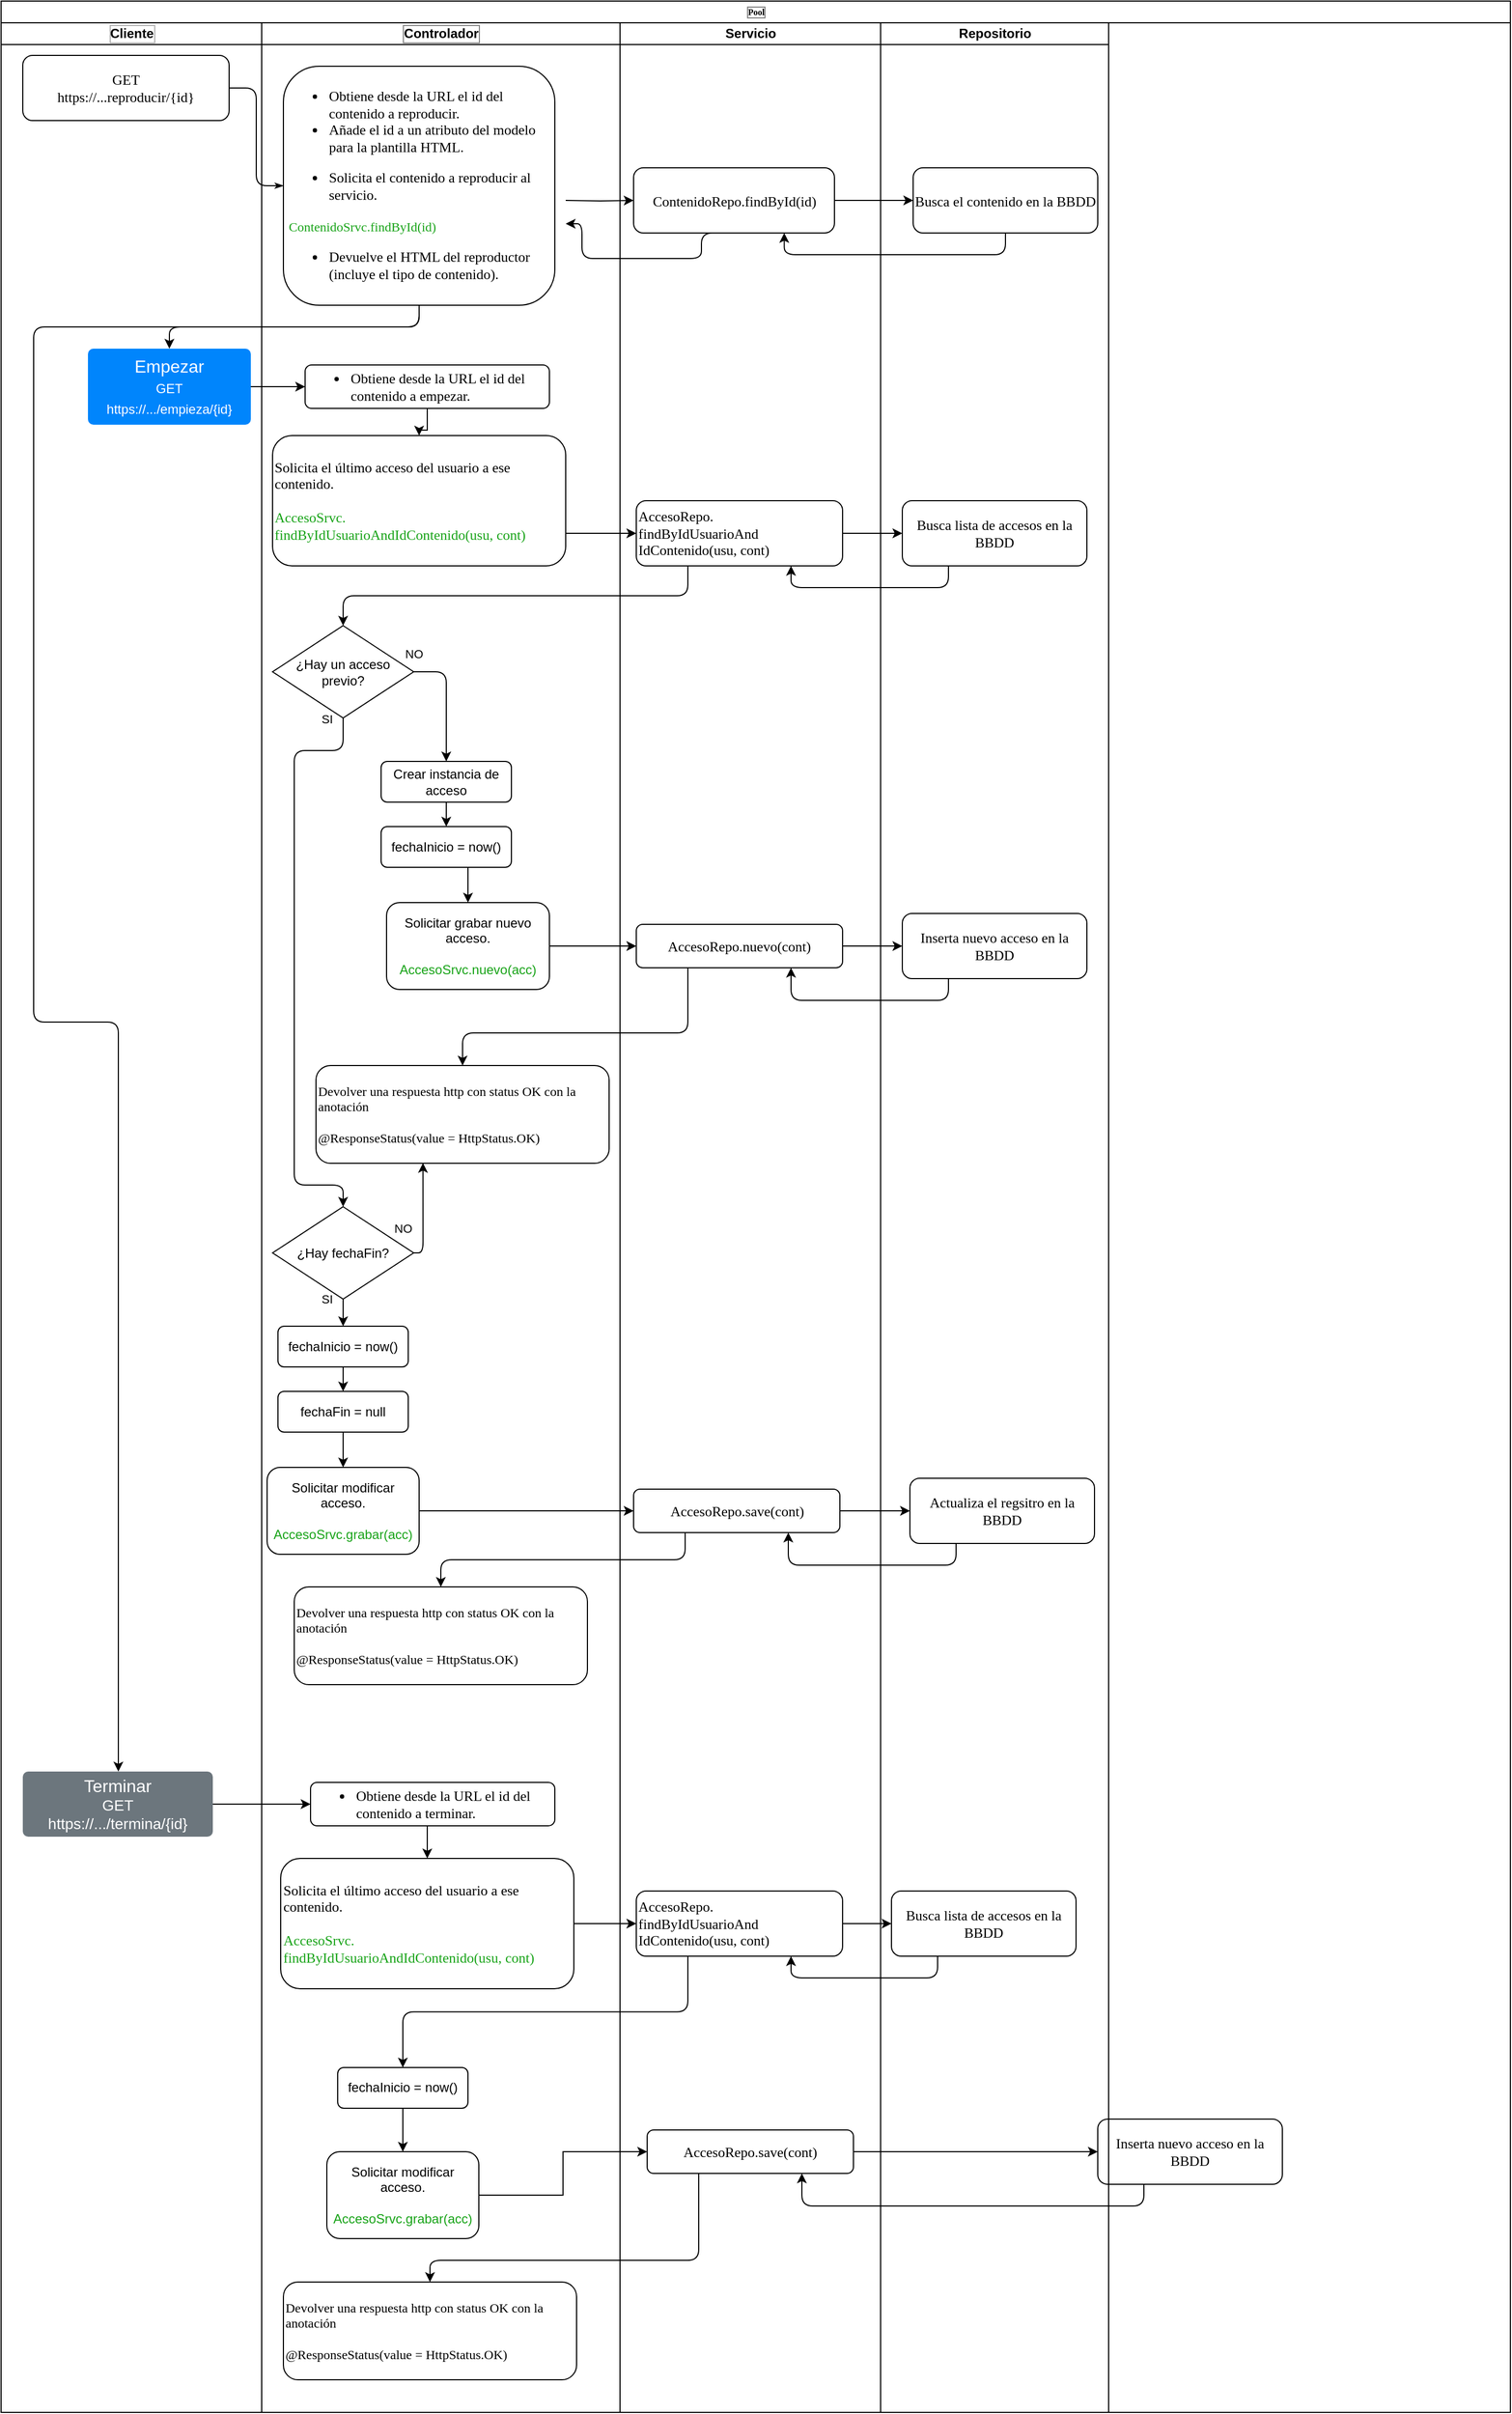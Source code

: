 <mxfile version="21.1.2" type="device">
  <diagram name="Page-1" id="74e2e168-ea6b-b213-b513-2b3c1d86103e">
    <mxGraphModel dx="1128" dy="682" grid="1" gridSize="10" guides="1" tooltips="1" connect="1" arrows="1" fold="1" page="1" pageScale="1" pageWidth="827" pageHeight="1169" background="none" math="0" shadow="0">
      <root>
        <mxCell id="0" />
        <mxCell id="1" parent="0" />
        <mxCell id="77e6c97f196da883-1" value="Pool" style="swimlane;html=1;childLayout=stackLayout;startSize=20;rounded=0;shadow=0;labelBackgroundColor=none;strokeWidth=1;fontFamily=Verdana;fontSize=8;align=center;labelBorderColor=#828282;" parent="1" vertex="1">
          <mxGeometry x="10" y="10" width="1390" height="2220" as="geometry" />
        </mxCell>
        <mxCell id="77e6c97f196da883-2" value="Cliente" style="swimlane;html=1;startSize=20;labelBorderColor=#B0B0B0;" parent="77e6c97f196da883-1" vertex="1">
          <mxGeometry y="20" width="240" height="2200" as="geometry" />
        </mxCell>
        <mxCell id="77e6c97f196da883-8" value="GET&lt;br style=&quot;font-size: 13px;&quot;&gt;https://...reproducir/{id}" style="rounded=1;whiteSpace=wrap;html=1;shadow=0;labelBackgroundColor=none;strokeWidth=1;fontFamily=Verdana;fontSize=13;align=center;" parent="77e6c97f196da883-2" vertex="1">
          <mxGeometry x="20" y="30" width="190" height="60" as="geometry" />
        </mxCell>
        <mxCell id="ph9zW6FhRn_6PQj2Cb-v-3" value="Empezar&lt;br&gt;&lt;font style=&quot;font-size: 12px;&quot;&gt;GET https://.../empieza/{id}&lt;/font&gt;" style="html=1;shadow=0;dashed=0;shape=mxgraph.bootstrap.rrect;rSize=5;strokeColor=none;strokeWidth=1;fillColor=#0085FC;fontColor=#FFFFFF;whiteSpace=wrap;align=center;verticalAlign=middle;spacingLeft=0;fontStyle=0;fontSize=16;spacing=5;" vertex="1" parent="77e6c97f196da883-2">
          <mxGeometry x="80" y="300" width="150" height="70" as="geometry" />
        </mxCell>
        <mxCell id="ph9zW6FhRn_6PQj2Cb-v-4" value="&lt;font style=&quot;font-size: 16px;&quot;&gt;Terminar&lt;/font&gt;&lt;br&gt;GET&lt;br&gt;https://.../termina/{id}" style="html=1;shadow=0;dashed=0;shape=mxgraph.bootstrap.rrect;rSize=5;strokeColor=none;strokeWidth=1;fillColor=#6C767D;fontColor=#FFFFFF;whiteSpace=wrap;align=center;verticalAlign=middle;spacingLeft=0;fontStyle=0;fontSize=14;spacing=5;" vertex="1" parent="77e6c97f196da883-2">
          <mxGeometry x="20" y="1610" width="175" height="60" as="geometry" />
        </mxCell>
        <mxCell id="77e6c97f196da883-26" style="edgeStyle=orthogonalEdgeStyle;rounded=1;html=1;labelBackgroundColor=none;startArrow=none;startFill=0;startSize=5;endArrow=classicThin;endFill=1;endSize=5;jettySize=auto;orthogonalLoop=1;strokeWidth=1;fontFamily=Verdana;fontSize=13;" parent="77e6c97f196da883-1" source="77e6c97f196da883-8" target="77e6c97f196da883-11" edge="1">
          <mxGeometry relative="1" as="geometry" />
        </mxCell>
        <mxCell id="77e6c97f196da883-3" value="Controlador" style="swimlane;html=1;startSize=20;labelBorderColor=#858585;" parent="77e6c97f196da883-1" vertex="1">
          <mxGeometry x="240" y="20" width="330" height="2200" as="geometry" />
        </mxCell>
        <mxCell id="77e6c97f196da883-11" value="&lt;ul&gt;&lt;li&gt;Obtiene desde la URL el id del contenido a reproducir.&lt;/li&gt;&lt;li&gt;Añade el id a un atributo del modelo para la plantilla HTML.&lt;/li&gt;&lt;/ul&gt;&lt;div&gt;&lt;/div&gt;&lt;ul style=&quot;border-color: var(--border-color);&quot;&gt;&lt;li style=&quot;border-color: var(--border-color);&quot;&gt;Solicita el contenido a reproducir al servicio.&lt;/li&gt;&lt;/ul&gt;&lt;font style=&quot;border-color: var(--border-color); font-size: 12px; text-align: center;&quot; face=&quot;Verdana&quot;&gt;&lt;font style=&quot;border-color: var(--border-color);&quot; color=&quot;#17a317&quot;&gt;&lt;span style=&quot;white-space: pre;&quot;&gt;	&lt;/span&gt;ContenidoSrvc.findById(id)&lt;/font&gt;&lt;/font&gt;&lt;br&gt;&lt;ul&gt;&lt;li&gt;Devuelve el HTML del reproductor (incluye el tipo de contenido).&lt;/li&gt;&lt;/ul&gt;" style="rounded=1;whiteSpace=wrap;html=1;shadow=0;labelBackgroundColor=none;strokeWidth=1;fontFamily=Verdana;fontSize=13;align=left;verticalAlign=top;labelPosition=center;verticalLabelPosition=middle;spacing=2;" parent="77e6c97f196da883-3" vertex="1">
          <mxGeometry x="20" y="40" width="250" height="220" as="geometry" />
        </mxCell>
        <mxCell id="ph9zW6FhRn_6PQj2Cb-v-15" value="" style="edgeStyle=orthogonalEdgeStyle;rounded=0;orthogonalLoop=1;jettySize=auto;html=1;" edge="1" parent="77e6c97f196da883-3" source="77e6c97f196da883-9" target="ph9zW6FhRn_6PQj2Cb-v-14">
          <mxGeometry relative="1" as="geometry" />
        </mxCell>
        <mxCell id="77e6c97f196da883-9" value="&lt;div style=&quot;&quot;&gt;&lt;ul&gt;&lt;li style=&quot;&quot;&gt;&lt;span style=&quot;background-color: initial;&quot;&gt;Obtiene desde la URL el id del contenido a empezar.&lt;/span&gt;&lt;/li&gt;&lt;/ul&gt;&lt;/div&gt;" style="rounded=1;whiteSpace=wrap;html=1;shadow=0;labelBackgroundColor=none;strokeWidth=1;fontFamily=Verdana;fontSize=13;align=left;" parent="77e6c97f196da883-3" vertex="1">
          <mxGeometry x="40" y="315" width="225" height="40" as="geometry" />
        </mxCell>
        <mxCell id="ph9zW6FhRn_6PQj2Cb-v-14" value="Solicita el último acceso del usuario a ese contenido.&lt;br&gt;&lt;br&gt;&lt;div style=&quot;&quot;&gt;&lt;span style=&quot;background-color: initial;&quot;&gt;&lt;font color=&quot;#17a317&quot;&gt;AccesoSrvc.&lt;/font&gt;&lt;/span&gt;&lt;/div&gt;&lt;div style=&quot;&quot;&gt;&lt;span style=&quot;background-color: initial;&quot;&gt;&lt;font color=&quot;#17a317&quot;&gt;findByIdUsuarioAndIdContenido(usu, cont)&lt;/font&gt;&lt;/span&gt;&lt;/div&gt;" style="whiteSpace=wrap;html=1;fontSize=13;fontFamily=Verdana;rounded=1;shadow=0;labelBackgroundColor=none;strokeWidth=1;align=left;" vertex="1" parent="77e6c97f196da883-3">
          <mxGeometry x="10" y="380" width="270" height="120" as="geometry" />
        </mxCell>
        <mxCell id="ph9zW6FhRn_6PQj2Cb-v-26" value="NO" style="edgeStyle=orthogonalEdgeStyle;rounded=1;orthogonalLoop=1;jettySize=auto;html=1;entryX=0.5;entryY=0;entryDx=0;entryDy=0;exitX=1;exitY=0.5;exitDx=0;exitDy=0;" edge="1" parent="77e6c97f196da883-3" source="ph9zW6FhRn_6PQj2Cb-v-23" target="ph9zW6FhRn_6PQj2Cb-v-25">
          <mxGeometry x="-1" y="18" relative="1" as="geometry">
            <mxPoint x="30" y="650" as="sourcePoint" />
            <mxPoint y="1" as="offset" />
          </mxGeometry>
        </mxCell>
        <mxCell id="ph9zW6FhRn_6PQj2Cb-v-42" style="edgeStyle=orthogonalEdgeStyle;rounded=1;orthogonalLoop=1;jettySize=auto;html=1;exitX=0.5;exitY=1;exitDx=0;exitDy=0;entryX=0.5;entryY=0;entryDx=0;entryDy=0;" edge="1" parent="77e6c97f196da883-3" source="ph9zW6FhRn_6PQj2Cb-v-23" target="ph9zW6FhRn_6PQj2Cb-v-41">
          <mxGeometry relative="1" as="geometry">
            <Array as="points">
              <mxPoint x="75" y="670" />
              <mxPoint x="30" y="670" />
              <mxPoint x="30" y="1070" />
              <mxPoint x="75" y="1070" />
            </Array>
          </mxGeometry>
        </mxCell>
        <mxCell id="ph9zW6FhRn_6PQj2Cb-v-44" value="SI" style="edgeLabel;html=1;align=center;verticalAlign=middle;resizable=0;points=[];" vertex="1" connectable="0" parent="ph9zW6FhRn_6PQj2Cb-v-42">
          <mxGeometry x="-0.576" relative="1" as="geometry">
            <mxPoint x="30" y="-69" as="offset" />
          </mxGeometry>
        </mxCell>
        <mxCell id="ph9zW6FhRn_6PQj2Cb-v-23" value="¿Hay un acceso&lt;br&gt;previo?" style="rhombus;whiteSpace=wrap;html=1;" vertex="1" parent="77e6c97f196da883-3">
          <mxGeometry x="10" y="555" width="130" height="85" as="geometry" />
        </mxCell>
        <mxCell id="ph9zW6FhRn_6PQj2Cb-v-28" style="edgeStyle=orthogonalEdgeStyle;rounded=0;orthogonalLoop=1;jettySize=auto;html=1;exitX=0.5;exitY=1;exitDx=0;exitDy=0;entryX=0.5;entryY=0;entryDx=0;entryDy=0;" edge="1" parent="77e6c97f196da883-3" source="ph9zW6FhRn_6PQj2Cb-v-25" target="ph9zW6FhRn_6PQj2Cb-v-27">
          <mxGeometry relative="1" as="geometry" />
        </mxCell>
        <mxCell id="ph9zW6FhRn_6PQj2Cb-v-25" value="Crear instancia de acceso" style="rounded=1;whiteSpace=wrap;html=1;align=center;" vertex="1" parent="77e6c97f196da883-3">
          <mxGeometry x="110" y="680" width="120" height="37.5" as="geometry" />
        </mxCell>
        <mxCell id="ph9zW6FhRn_6PQj2Cb-v-30" style="edgeStyle=orthogonalEdgeStyle;rounded=0;orthogonalLoop=1;jettySize=auto;html=1;exitX=0.5;exitY=1;exitDx=0;exitDy=0;entryX=0.5;entryY=0;entryDx=0;entryDy=0;" edge="1" parent="77e6c97f196da883-3" source="ph9zW6FhRn_6PQj2Cb-v-27" target="ph9zW6FhRn_6PQj2Cb-v-29">
          <mxGeometry relative="1" as="geometry" />
        </mxCell>
        <mxCell id="ph9zW6FhRn_6PQj2Cb-v-27" value="fechaInicio = now()" style="rounded=1;whiteSpace=wrap;html=1;" vertex="1" parent="77e6c97f196da883-3">
          <mxGeometry x="110" y="740" width="120" height="37.5" as="geometry" />
        </mxCell>
        <mxCell id="ph9zW6FhRn_6PQj2Cb-v-29" value="Solicitar grabar nuevo acceso.&lt;br&gt;&lt;br&gt;&lt;font color=&quot;#17a317&quot;&gt;AccesoSrvc.nuevo(acc)&lt;/font&gt;" style="rounded=1;whiteSpace=wrap;html=1;" vertex="1" parent="77e6c97f196da883-3">
          <mxGeometry x="115" y="810" width="150" height="80" as="geometry" />
        </mxCell>
        <mxCell id="ph9zW6FhRn_6PQj2Cb-v-37" value="Devolver una respuesta http con status OK con la anotación&#xa;&#xa;@ResponseStatus(value = HttpStatus.OK)" style="rounded=1;shadow=0;labelBackgroundColor=none;strokeWidth=1;fontFamily=Verdana;fontSize=12;align=left;whiteSpace=wrap;fontColor=#000000;" vertex="1" parent="77e6c97f196da883-3">
          <mxGeometry x="50" y="960" width="270" height="90" as="geometry" />
        </mxCell>
        <mxCell id="ph9zW6FhRn_6PQj2Cb-v-43" value="NO" style="edgeStyle=orthogonalEdgeStyle;rounded=1;orthogonalLoop=1;jettySize=auto;html=1;exitX=1;exitY=0.5;exitDx=0;exitDy=0;entryX=0.365;entryY=0.997;entryDx=0;entryDy=0;entryPerimeter=0;" edge="1" parent="77e6c97f196da883-3" source="ph9zW6FhRn_6PQj2Cb-v-41" target="ph9zW6FhRn_6PQj2Cb-v-37">
          <mxGeometry x="-0.319" y="19" relative="1" as="geometry">
            <Array as="points">
              <mxPoint x="149" y="1133" />
            </Array>
            <mxPoint as="offset" />
          </mxGeometry>
        </mxCell>
        <mxCell id="ph9zW6FhRn_6PQj2Cb-v-48" value="SI" style="edgeStyle=orthogonalEdgeStyle;rounded=0;orthogonalLoop=1;jettySize=auto;html=1;exitX=0.5;exitY=1;exitDx=0;exitDy=0;entryX=0.5;entryY=0;entryDx=0;entryDy=0;" edge="1" parent="77e6c97f196da883-3" source="ph9zW6FhRn_6PQj2Cb-v-41" target="ph9zW6FhRn_6PQj2Cb-v-45">
          <mxGeometry x="-1" y="-15" relative="1" as="geometry">
            <mxPoint as="offset" />
          </mxGeometry>
        </mxCell>
        <mxCell id="ph9zW6FhRn_6PQj2Cb-v-41" value="¿Hay fechaFin?" style="rhombus;whiteSpace=wrap;html=1;" vertex="1" parent="77e6c97f196da883-3">
          <mxGeometry x="10" y="1090" width="130" height="85" as="geometry" />
        </mxCell>
        <mxCell id="ph9zW6FhRn_6PQj2Cb-v-49" style="edgeStyle=orthogonalEdgeStyle;rounded=0;orthogonalLoop=1;jettySize=auto;html=1;exitX=0.5;exitY=1;exitDx=0;exitDy=0;entryX=0.5;entryY=0;entryDx=0;entryDy=0;" edge="1" parent="77e6c97f196da883-3" source="ph9zW6FhRn_6PQj2Cb-v-45" target="ph9zW6FhRn_6PQj2Cb-v-46">
          <mxGeometry relative="1" as="geometry" />
        </mxCell>
        <mxCell id="ph9zW6FhRn_6PQj2Cb-v-45" value="fechaInicio = now()" style="rounded=1;whiteSpace=wrap;html=1;" vertex="1" parent="77e6c97f196da883-3">
          <mxGeometry x="15" y="1200" width="120" height="37.5" as="geometry" />
        </mxCell>
        <mxCell id="ph9zW6FhRn_6PQj2Cb-v-50" style="edgeStyle=orthogonalEdgeStyle;rounded=0;orthogonalLoop=1;jettySize=auto;html=1;exitX=0.5;exitY=1;exitDx=0;exitDy=0;" edge="1" parent="77e6c97f196da883-3" source="ph9zW6FhRn_6PQj2Cb-v-46" target="ph9zW6FhRn_6PQj2Cb-v-47">
          <mxGeometry relative="1" as="geometry" />
        </mxCell>
        <mxCell id="ph9zW6FhRn_6PQj2Cb-v-46" value="fechaFin = null" style="rounded=1;whiteSpace=wrap;html=1;" vertex="1" parent="77e6c97f196da883-3">
          <mxGeometry x="15" y="1260" width="120" height="37.5" as="geometry" />
        </mxCell>
        <mxCell id="ph9zW6FhRn_6PQj2Cb-v-47" value="Solicitar modificar acceso.&lt;br&gt;&lt;br&gt;&lt;font color=&quot;#17a317&quot;&gt;AccesoSrvc.grabar(acc)&lt;/font&gt;" style="rounded=1;whiteSpace=wrap;html=1;" vertex="1" parent="77e6c97f196da883-3">
          <mxGeometry x="5" y="1330" width="140" height="80" as="geometry" />
        </mxCell>
        <mxCell id="ph9zW6FhRn_6PQj2Cb-v-56" value="Devolver una respuesta http con status OK con la anotación&#xa;&#xa;@ResponseStatus(value = HttpStatus.OK)" style="rounded=1;shadow=0;labelBackgroundColor=none;strokeWidth=1;fontFamily=Verdana;fontSize=12;align=left;whiteSpace=wrap;fontColor=#000000;" vertex="1" parent="77e6c97f196da883-3">
          <mxGeometry x="30" y="1440" width="270" height="90" as="geometry" />
        </mxCell>
        <mxCell id="ph9zW6FhRn_6PQj2Cb-v-74" style="edgeStyle=orthogonalEdgeStyle;rounded=0;orthogonalLoop=1;jettySize=auto;html=1;exitX=0.5;exitY=1;exitDx=0;exitDy=0;entryX=0.5;entryY=0;entryDx=0;entryDy=0;" edge="1" parent="77e6c97f196da883-3" source="ph9zW6FhRn_6PQj2Cb-v-59" target="ph9zW6FhRn_6PQj2Cb-v-60">
          <mxGeometry relative="1" as="geometry" />
        </mxCell>
        <mxCell id="ph9zW6FhRn_6PQj2Cb-v-59" value="&lt;div style=&quot;&quot;&gt;&lt;ul&gt;&lt;li style=&quot;&quot;&gt;&lt;span style=&quot;background-color: initial;&quot;&gt;Obtiene desde la URL el id del contenido a terminar.&lt;/span&gt;&lt;/li&gt;&lt;/ul&gt;&lt;/div&gt;" style="rounded=1;whiteSpace=wrap;html=1;shadow=0;labelBackgroundColor=none;strokeWidth=1;fontFamily=Verdana;fontSize=13;align=left;" vertex="1" parent="77e6c97f196da883-3">
          <mxGeometry x="45" y="1620" width="225" height="40" as="geometry" />
        </mxCell>
        <mxCell id="ph9zW6FhRn_6PQj2Cb-v-60" value="Solicita el último acceso del usuario a ese contenido.&lt;br&gt;&lt;br&gt;&lt;div style=&quot;&quot;&gt;&lt;span style=&quot;background-color: initial;&quot;&gt;&lt;font color=&quot;#17a317&quot;&gt;AccesoSrvc.&lt;/font&gt;&lt;/span&gt;&lt;/div&gt;&lt;div style=&quot;&quot;&gt;&lt;span style=&quot;background-color: initial;&quot;&gt;&lt;font color=&quot;#17a317&quot;&gt;findByIdUsuarioAndIdContenido(usu, cont)&lt;/font&gt;&lt;/span&gt;&lt;/div&gt;" style="whiteSpace=wrap;html=1;fontSize=13;fontFamily=Verdana;rounded=1;shadow=0;labelBackgroundColor=none;strokeWidth=1;align=left;" vertex="1" parent="77e6c97f196da883-3">
          <mxGeometry x="17.5" y="1690" width="270" height="120" as="geometry" />
        </mxCell>
        <mxCell id="ph9zW6FhRn_6PQj2Cb-v-66" value="fechaInicio = now()" style="rounded=1;whiteSpace=wrap;html=1;" vertex="1" parent="77e6c97f196da883-3">
          <mxGeometry x="70" y="1882.5" width="120" height="37.5" as="geometry" />
        </mxCell>
        <mxCell id="ph9zW6FhRn_6PQj2Cb-v-65" style="edgeStyle=orthogonalEdgeStyle;rounded=0;orthogonalLoop=1;jettySize=auto;html=1;exitX=0.5;exitY=1;exitDx=0;exitDy=0;entryX=0.5;entryY=0;entryDx=0;entryDy=0;" edge="1" parent="77e6c97f196da883-3" source="ph9zW6FhRn_6PQj2Cb-v-66" target="ph9zW6FhRn_6PQj2Cb-v-77">
          <mxGeometry relative="1" as="geometry">
            <mxPoint x="130" y="1960" as="targetPoint" />
          </mxGeometry>
        </mxCell>
        <mxCell id="ph9zW6FhRn_6PQj2Cb-v-77" value="Solicitar modificar acceso.&lt;br&gt;&lt;br&gt;&lt;font color=&quot;#17a317&quot;&gt;AccesoSrvc.grabar(acc)&lt;/font&gt;" style="rounded=1;whiteSpace=wrap;html=1;" vertex="1" parent="77e6c97f196da883-3">
          <mxGeometry x="60" y="1960" width="140" height="80" as="geometry" />
        </mxCell>
        <mxCell id="ph9zW6FhRn_6PQj2Cb-v-78" value="Devolver una respuesta http con status OK con la anotación&#xa;&#xa;@ResponseStatus(value = HttpStatus.OK)" style="rounded=1;shadow=0;labelBackgroundColor=none;strokeWidth=1;fontFamily=Verdana;fontSize=12;align=left;whiteSpace=wrap;fontColor=#000000;" vertex="1" parent="77e6c97f196da883-3">
          <mxGeometry x="20" y="2080" width="270" height="90" as="geometry" />
        </mxCell>
        <mxCell id="ph9zW6FhRn_6PQj2Cb-v-2" style="edgeStyle=orthogonalEdgeStyle;rounded=1;orthogonalLoop=1;jettySize=auto;html=1;exitX=0.5;exitY=1;exitDx=0;exitDy=0;" edge="1" parent="77e6c97f196da883-1" source="77e6c97f196da883-11" target="ph9zW6FhRn_6PQj2Cb-v-3">
          <mxGeometry relative="1" as="geometry" />
        </mxCell>
        <mxCell id="ph9zW6FhRn_6PQj2Cb-v-9" style="edgeStyle=orthogonalEdgeStyle;rounded=0;orthogonalLoop=1;jettySize=auto;html=1;exitX=1;exitY=0.5;exitDx=0;exitDy=0;entryX=0;entryY=0.5;entryDx=0;entryDy=0;" edge="1" parent="77e6c97f196da883-1" source="77e6c97f196da883-12" target="77e6c97f196da883-15">
          <mxGeometry relative="1" as="geometry" />
        </mxCell>
        <mxCell id="ph9zW6FhRn_6PQj2Cb-v-10" style="edgeStyle=orthogonalEdgeStyle;rounded=1;orthogonalLoop=1;jettySize=auto;html=1;exitX=0.5;exitY=1;exitDx=0;exitDy=0;entryX=0.75;entryY=1;entryDx=0;entryDy=0;" edge="1" parent="77e6c97f196da883-1" source="77e6c97f196da883-15" target="77e6c97f196da883-12">
          <mxGeometry relative="1" as="geometry" />
        </mxCell>
        <mxCell id="ph9zW6FhRn_6PQj2Cb-v-12" style="edgeStyle=orthogonalEdgeStyle;rounded=1;orthogonalLoop=1;jettySize=auto;html=1;exitX=0.5;exitY=1;exitDx=0;exitDy=0;" edge="1" parent="77e6c97f196da883-1" source="77e6c97f196da883-12">
          <mxGeometry relative="1" as="geometry">
            <mxPoint x="725" y="227" as="sourcePoint" />
            <mxPoint x="520" y="205" as="targetPoint" />
            <Array as="points">
              <mxPoint x="645" y="237" />
              <mxPoint x="535" y="237" />
              <mxPoint x="535" y="205" />
            </Array>
          </mxGeometry>
        </mxCell>
        <mxCell id="ph9zW6FhRn_6PQj2Cb-v-13" style="edgeStyle=orthogonalEdgeStyle;rounded=0;orthogonalLoop=1;jettySize=auto;html=1;exitX=1;exitY=0.5;exitDx=0;exitDy=0;entryX=0;entryY=0.5;entryDx=0;entryDy=0;" edge="1" parent="77e6c97f196da883-1" target="77e6c97f196da883-12">
          <mxGeometry relative="1" as="geometry">
            <mxPoint x="520" y="183.5" as="sourcePoint" />
          </mxGeometry>
        </mxCell>
        <mxCell id="ph9zW6FhRn_6PQj2Cb-v-16" style="edgeStyle=orthogonalEdgeStyle;rounded=0;orthogonalLoop=1;jettySize=auto;html=1;entryX=0;entryY=0.5;entryDx=0;entryDy=0;" edge="1" parent="77e6c97f196da883-1" source="ph9zW6FhRn_6PQj2Cb-v-3" target="77e6c97f196da883-9">
          <mxGeometry relative="1" as="geometry" />
        </mxCell>
        <mxCell id="ph9zW6FhRn_6PQj2Cb-v-20" style="edgeStyle=orthogonalEdgeStyle;rounded=0;orthogonalLoop=1;jettySize=auto;html=1;exitX=1;exitY=0.75;exitDx=0;exitDy=0;entryX=0;entryY=0.5;entryDx=0;entryDy=0;" edge="1" parent="77e6c97f196da883-1" source="ph9zW6FhRn_6PQj2Cb-v-14" target="ph9zW6FhRn_6PQj2Cb-v-17">
          <mxGeometry relative="1" as="geometry" />
        </mxCell>
        <mxCell id="ph9zW6FhRn_6PQj2Cb-v-21" style="edgeStyle=orthogonalEdgeStyle;rounded=0;orthogonalLoop=1;jettySize=auto;html=1;exitX=1;exitY=0.5;exitDx=0;exitDy=0;entryX=0;entryY=0.5;entryDx=0;entryDy=0;" edge="1" parent="77e6c97f196da883-1" source="ph9zW6FhRn_6PQj2Cb-v-17" target="ph9zW6FhRn_6PQj2Cb-v-18">
          <mxGeometry relative="1" as="geometry" />
        </mxCell>
        <mxCell id="ph9zW6FhRn_6PQj2Cb-v-22" style="edgeStyle=orthogonalEdgeStyle;rounded=1;orthogonalLoop=1;jettySize=auto;html=1;exitX=0.25;exitY=1;exitDx=0;exitDy=0;entryX=0.75;entryY=1;entryDx=0;entryDy=0;" edge="1" parent="77e6c97f196da883-1" source="ph9zW6FhRn_6PQj2Cb-v-18" target="ph9zW6FhRn_6PQj2Cb-v-17">
          <mxGeometry relative="1" as="geometry" />
        </mxCell>
        <mxCell id="ph9zW6FhRn_6PQj2Cb-v-24" style="edgeStyle=orthogonalEdgeStyle;rounded=1;orthogonalLoop=1;jettySize=auto;html=1;exitX=0.25;exitY=1;exitDx=0;exitDy=0;entryX=0.5;entryY=0;entryDx=0;entryDy=0;" edge="1" parent="77e6c97f196da883-1" source="ph9zW6FhRn_6PQj2Cb-v-17" target="ph9zW6FhRn_6PQj2Cb-v-23">
          <mxGeometry relative="1" as="geometry" />
        </mxCell>
        <mxCell id="ph9zW6FhRn_6PQj2Cb-v-34" style="edgeStyle=orthogonalEdgeStyle;rounded=0;orthogonalLoop=1;jettySize=auto;html=1;exitX=1;exitY=0.5;exitDx=0;exitDy=0;entryX=0;entryY=0.5;entryDx=0;entryDy=0;" edge="1" parent="77e6c97f196da883-1" source="ph9zW6FhRn_6PQj2Cb-v-29" target="ph9zW6FhRn_6PQj2Cb-v-32">
          <mxGeometry relative="1" as="geometry" />
        </mxCell>
        <mxCell id="ph9zW6FhRn_6PQj2Cb-v-35" style="edgeStyle=orthogonalEdgeStyle;rounded=0;orthogonalLoop=1;jettySize=auto;html=1;exitX=1;exitY=0.5;exitDx=0;exitDy=0;entryX=0;entryY=0.5;entryDx=0;entryDy=0;" edge="1" parent="77e6c97f196da883-1" source="ph9zW6FhRn_6PQj2Cb-v-32" target="ph9zW6FhRn_6PQj2Cb-v-33">
          <mxGeometry relative="1" as="geometry" />
        </mxCell>
        <mxCell id="ph9zW6FhRn_6PQj2Cb-v-36" style="edgeStyle=orthogonalEdgeStyle;rounded=1;orthogonalLoop=1;jettySize=auto;html=1;exitX=0.25;exitY=1;exitDx=0;exitDy=0;entryX=0.75;entryY=1;entryDx=0;entryDy=0;" edge="1" parent="77e6c97f196da883-1" source="ph9zW6FhRn_6PQj2Cb-v-33" target="ph9zW6FhRn_6PQj2Cb-v-32">
          <mxGeometry relative="1" as="geometry" />
        </mxCell>
        <mxCell id="ph9zW6FhRn_6PQj2Cb-v-39" style="edgeStyle=orthogonalEdgeStyle;rounded=1;orthogonalLoop=1;jettySize=auto;html=1;exitX=0.25;exitY=1;exitDx=0;exitDy=0;entryX=0.5;entryY=0;entryDx=0;entryDy=0;" edge="1" parent="77e6c97f196da883-1" source="ph9zW6FhRn_6PQj2Cb-v-32" target="ph9zW6FhRn_6PQj2Cb-v-37">
          <mxGeometry relative="1" as="geometry">
            <Array as="points">
              <mxPoint x="633" y="950" />
              <mxPoint x="425" y="950" />
            </Array>
          </mxGeometry>
        </mxCell>
        <mxCell id="77e6c97f196da883-4" value="Servicio" style="swimlane;html=1;startSize=20;" parent="77e6c97f196da883-1" vertex="1">
          <mxGeometry x="570" y="20" width="240" height="2200" as="geometry" />
        </mxCell>
        <mxCell id="77e6c97f196da883-12" value="ContenidoRepo.findById(id)" style="rounded=1;whiteSpace=wrap;html=1;shadow=0;labelBackgroundColor=none;strokeWidth=1;fontFamily=Verdana;fontSize=13;align=center;" parent="77e6c97f196da883-4" vertex="1">
          <mxGeometry x="12.5" y="133.5" width="185" height="60" as="geometry" />
        </mxCell>
        <mxCell id="ph9zW6FhRn_6PQj2Cb-v-17" value="AccesoRepo.&lt;br&gt;findByIdUsuarioAnd&lt;br&gt;IdContenido(usu, cont)" style="rounded=1;whiteSpace=wrap;html=1;shadow=0;labelBackgroundColor=none;strokeWidth=1;fontFamily=Verdana;fontSize=13;align=left;" vertex="1" parent="77e6c97f196da883-4">
          <mxGeometry x="15" y="440" width="190" height="60" as="geometry" />
        </mxCell>
        <mxCell id="ph9zW6FhRn_6PQj2Cb-v-32" value="AccesoRepo.nuevo(cont)" style="rounded=1;whiteSpace=wrap;html=1;shadow=0;labelBackgroundColor=none;strokeWidth=1;fontFamily=Verdana;fontSize=13;align=center;" vertex="1" parent="77e6c97f196da883-4">
          <mxGeometry x="15" y="830" width="190" height="40" as="geometry" />
        </mxCell>
        <mxCell id="ph9zW6FhRn_6PQj2Cb-v-51" value="AccesoRepo.save(cont)" style="rounded=1;whiteSpace=wrap;html=1;shadow=0;labelBackgroundColor=none;strokeWidth=1;fontFamily=Verdana;fontSize=13;align=center;" vertex="1" parent="77e6c97f196da883-4">
          <mxGeometry x="12.5" y="1350" width="190" height="40" as="geometry" />
        </mxCell>
        <mxCell id="ph9zW6FhRn_6PQj2Cb-v-61" value="AccesoRepo.&lt;br&gt;findByIdUsuarioAnd&lt;br&gt;IdContenido(usu, cont)" style="rounded=1;whiteSpace=wrap;html=1;shadow=0;labelBackgroundColor=none;strokeWidth=1;fontFamily=Verdana;fontSize=13;align=left;" vertex="1" parent="77e6c97f196da883-4">
          <mxGeometry x="15" y="1720" width="190" height="60" as="geometry" />
        </mxCell>
        <mxCell id="ph9zW6FhRn_6PQj2Cb-v-68" value="AccesoRepo.save(cont)" style="rounded=1;whiteSpace=wrap;html=1;shadow=0;labelBackgroundColor=none;strokeWidth=1;fontFamily=Verdana;fontSize=13;align=center;" vertex="1" parent="77e6c97f196da883-4">
          <mxGeometry x="25" y="1940" width="190" height="40" as="geometry" />
        </mxCell>
        <mxCell id="ph9zW6FhRn_6PQj2Cb-v-70" style="edgeStyle=orthogonalEdgeStyle;rounded=0;orthogonalLoop=1;jettySize=auto;html=1;exitX=1;exitY=0.5;exitDx=0;exitDy=0;entryX=0;entryY=0.5;entryDx=0;entryDy=0;" edge="1" parent="77e6c97f196da883-4" source="ph9zW6FhRn_6PQj2Cb-v-68" target="ph9zW6FhRn_6PQj2Cb-v-72">
          <mxGeometry relative="1" as="geometry" />
        </mxCell>
        <mxCell id="ph9zW6FhRn_6PQj2Cb-v-71" style="edgeStyle=orthogonalEdgeStyle;rounded=1;orthogonalLoop=1;jettySize=auto;html=1;exitX=0.25;exitY=1;exitDx=0;exitDy=0;entryX=0.75;entryY=1;entryDx=0;entryDy=0;" edge="1" parent="77e6c97f196da883-4" source="ph9zW6FhRn_6PQj2Cb-v-72" target="ph9zW6FhRn_6PQj2Cb-v-68">
          <mxGeometry relative="1" as="geometry" />
        </mxCell>
        <mxCell id="ph9zW6FhRn_6PQj2Cb-v-72" value="Inserta nuevo acceso en la BBDD" style="rounded=1;whiteSpace=wrap;html=1;shadow=0;labelBackgroundColor=none;strokeWidth=1;fontFamily=Verdana;fontSize=13;align=center;" vertex="1" parent="77e6c97f196da883-4">
          <mxGeometry x="440" y="1930" width="170" height="60" as="geometry" />
        </mxCell>
        <mxCell id="77e6c97f196da883-5" value="Repositorio" style="swimlane;html=1;startSize=20;" parent="77e6c97f196da883-1" vertex="1">
          <mxGeometry x="810" y="20" width="210" height="2200" as="geometry" />
        </mxCell>
        <mxCell id="77e6c97f196da883-15" value="Busca el contenido en la BBDD" style="rounded=1;whiteSpace=wrap;html=1;shadow=0;labelBackgroundColor=none;strokeWidth=1;fontFamily=Verdana;fontSize=13;align=center;" parent="77e6c97f196da883-5" vertex="1">
          <mxGeometry x="30" y="133.5" width="170" height="60" as="geometry" />
        </mxCell>
        <mxCell id="ph9zW6FhRn_6PQj2Cb-v-18" value="Busca lista de accesos en la BBDD" style="rounded=1;whiteSpace=wrap;html=1;shadow=0;labelBackgroundColor=none;strokeWidth=1;fontFamily=Verdana;fontSize=13;align=center;" vertex="1" parent="77e6c97f196da883-5">
          <mxGeometry x="20" y="440" width="170" height="60" as="geometry" />
        </mxCell>
        <mxCell id="ph9zW6FhRn_6PQj2Cb-v-33" value="Inserta nuevo acceso en la BBDD" style="rounded=1;whiteSpace=wrap;html=1;shadow=0;labelBackgroundColor=none;strokeWidth=1;fontFamily=Verdana;fontSize=13;align=center;" vertex="1" parent="77e6c97f196da883-5">
          <mxGeometry x="20" y="820" width="170" height="60" as="geometry" />
        </mxCell>
        <mxCell id="ph9zW6FhRn_6PQj2Cb-v-52" value="Actualiza el regsitro en la BBDD" style="rounded=1;whiteSpace=wrap;html=1;shadow=0;labelBackgroundColor=none;strokeWidth=1;fontFamily=Verdana;fontSize=13;align=center;" vertex="1" parent="77e6c97f196da883-5">
          <mxGeometry x="27" y="1340" width="170" height="60" as="geometry" />
        </mxCell>
        <mxCell id="ph9zW6FhRn_6PQj2Cb-v-64" value="Busca lista de accesos en la BBDD" style="rounded=1;whiteSpace=wrap;html=1;shadow=0;labelBackgroundColor=none;strokeWidth=1;fontFamily=Verdana;fontSize=13;align=center;" vertex="1" parent="77e6c97f196da883-5">
          <mxGeometry x="10" y="1720" width="170" height="60" as="geometry" />
        </mxCell>
        <mxCell id="ph9zW6FhRn_6PQj2Cb-v-53" style="edgeStyle=orthogonalEdgeStyle;rounded=0;orthogonalLoop=1;jettySize=auto;html=1;exitX=1;exitY=0.5;exitDx=0;exitDy=0;entryX=0;entryY=0.5;entryDx=0;entryDy=0;" edge="1" parent="77e6c97f196da883-1" source="ph9zW6FhRn_6PQj2Cb-v-47" target="ph9zW6FhRn_6PQj2Cb-v-51">
          <mxGeometry relative="1" as="geometry" />
        </mxCell>
        <mxCell id="ph9zW6FhRn_6PQj2Cb-v-54" style="edgeStyle=orthogonalEdgeStyle;rounded=0;orthogonalLoop=1;jettySize=auto;html=1;exitX=1;exitY=0.5;exitDx=0;exitDy=0;entryX=0;entryY=0.5;entryDx=0;entryDy=0;" edge="1" parent="77e6c97f196da883-1" source="ph9zW6FhRn_6PQj2Cb-v-51" target="ph9zW6FhRn_6PQj2Cb-v-52">
          <mxGeometry relative="1" as="geometry" />
        </mxCell>
        <mxCell id="ph9zW6FhRn_6PQj2Cb-v-55" style="edgeStyle=orthogonalEdgeStyle;rounded=1;orthogonalLoop=1;jettySize=auto;html=1;exitX=0.25;exitY=1;exitDx=0;exitDy=0;entryX=0.75;entryY=1;entryDx=0;entryDy=0;" edge="1" parent="77e6c97f196da883-1" source="ph9zW6FhRn_6PQj2Cb-v-52" target="ph9zW6FhRn_6PQj2Cb-v-51">
          <mxGeometry relative="1" as="geometry" />
        </mxCell>
        <mxCell id="ph9zW6FhRn_6PQj2Cb-v-57" style="edgeStyle=orthogonalEdgeStyle;rounded=1;orthogonalLoop=1;jettySize=auto;html=1;exitX=0.25;exitY=1;exitDx=0;exitDy=0;entryX=0.5;entryY=0;entryDx=0;entryDy=0;" edge="1" parent="77e6c97f196da883-1" source="ph9zW6FhRn_6PQj2Cb-v-51" target="ph9zW6FhRn_6PQj2Cb-v-56">
          <mxGeometry relative="1" as="geometry" />
        </mxCell>
        <mxCell id="ph9zW6FhRn_6PQj2Cb-v-58" style="edgeStyle=orthogonalEdgeStyle;rounded=1;orthogonalLoop=1;jettySize=auto;html=1;exitX=0.5;exitY=1;exitDx=0;exitDy=0;" edge="1" parent="77e6c97f196da883-1" source="77e6c97f196da883-11" target="ph9zW6FhRn_6PQj2Cb-v-4">
          <mxGeometry relative="1" as="geometry">
            <Array as="points">
              <mxPoint x="385" y="300" />
              <mxPoint x="30" y="300" />
              <mxPoint x="30" y="940" />
              <mxPoint x="108" y="940" />
            </Array>
          </mxGeometry>
        </mxCell>
        <mxCell id="ph9zW6FhRn_6PQj2Cb-v-73" style="edgeStyle=orthogonalEdgeStyle;rounded=0;orthogonalLoop=1;jettySize=auto;html=1;entryX=0;entryY=0.5;entryDx=0;entryDy=0;" edge="1" parent="77e6c97f196da883-1" source="ph9zW6FhRn_6PQj2Cb-v-4" target="ph9zW6FhRn_6PQj2Cb-v-59">
          <mxGeometry relative="1" as="geometry" />
        </mxCell>
        <mxCell id="ph9zW6FhRn_6PQj2Cb-v-75" style="edgeStyle=orthogonalEdgeStyle;rounded=0;orthogonalLoop=1;jettySize=auto;html=1;entryX=0;entryY=0.5;entryDx=0;entryDy=0;" edge="1" parent="77e6c97f196da883-1" source="ph9zW6FhRn_6PQj2Cb-v-60" target="ph9zW6FhRn_6PQj2Cb-v-61">
          <mxGeometry relative="1" as="geometry" />
        </mxCell>
        <mxCell id="ph9zW6FhRn_6PQj2Cb-v-62" style="edgeStyle=orthogonalEdgeStyle;rounded=0;orthogonalLoop=1;jettySize=auto;html=1;exitX=1;exitY=0.5;exitDx=0;exitDy=0;entryX=0;entryY=0.5;entryDx=0;entryDy=0;" edge="1" parent="77e6c97f196da883-1" source="ph9zW6FhRn_6PQj2Cb-v-61" target="ph9zW6FhRn_6PQj2Cb-v-64">
          <mxGeometry relative="1" as="geometry" />
        </mxCell>
        <mxCell id="ph9zW6FhRn_6PQj2Cb-v-63" style="edgeStyle=orthogonalEdgeStyle;rounded=1;orthogonalLoop=1;jettySize=auto;html=1;exitX=0.25;exitY=1;exitDx=0;exitDy=0;entryX=0.75;entryY=1;entryDx=0;entryDy=0;" edge="1" parent="77e6c97f196da883-1" source="ph9zW6FhRn_6PQj2Cb-v-64" target="ph9zW6FhRn_6PQj2Cb-v-61">
          <mxGeometry relative="1" as="geometry" />
        </mxCell>
        <mxCell id="ph9zW6FhRn_6PQj2Cb-v-76" style="edgeStyle=orthogonalEdgeStyle;rounded=1;orthogonalLoop=1;jettySize=auto;html=1;exitX=0.25;exitY=1;exitDx=0;exitDy=0;" edge="1" parent="77e6c97f196da883-1" source="ph9zW6FhRn_6PQj2Cb-v-61" target="ph9zW6FhRn_6PQj2Cb-v-66">
          <mxGeometry relative="1" as="geometry" />
        </mxCell>
        <mxCell id="ph9zW6FhRn_6PQj2Cb-v-69" style="edgeStyle=orthogonalEdgeStyle;rounded=0;orthogonalLoop=1;jettySize=auto;html=1;exitX=1;exitY=0.5;exitDx=0;exitDy=0;entryX=0;entryY=0.5;entryDx=0;entryDy=0;" edge="1" parent="77e6c97f196da883-1" source="ph9zW6FhRn_6PQj2Cb-v-77" target="ph9zW6FhRn_6PQj2Cb-v-68">
          <mxGeometry relative="1" as="geometry">
            <mxPoint x="445" y="2020" as="sourcePoint" />
          </mxGeometry>
        </mxCell>
        <mxCell id="ph9zW6FhRn_6PQj2Cb-v-79" style="edgeStyle=orthogonalEdgeStyle;rounded=1;orthogonalLoop=1;jettySize=auto;html=1;exitX=0.25;exitY=1;exitDx=0;exitDy=0;entryX=0.5;entryY=0;entryDx=0;entryDy=0;" edge="1" parent="77e6c97f196da883-1" source="ph9zW6FhRn_6PQj2Cb-v-68" target="ph9zW6FhRn_6PQj2Cb-v-78">
          <mxGeometry relative="1" as="geometry">
            <Array as="points">
              <mxPoint x="643" y="2080" />
              <mxPoint x="395" y="2080" />
            </Array>
          </mxGeometry>
        </mxCell>
      </root>
    </mxGraphModel>
  </diagram>
</mxfile>
